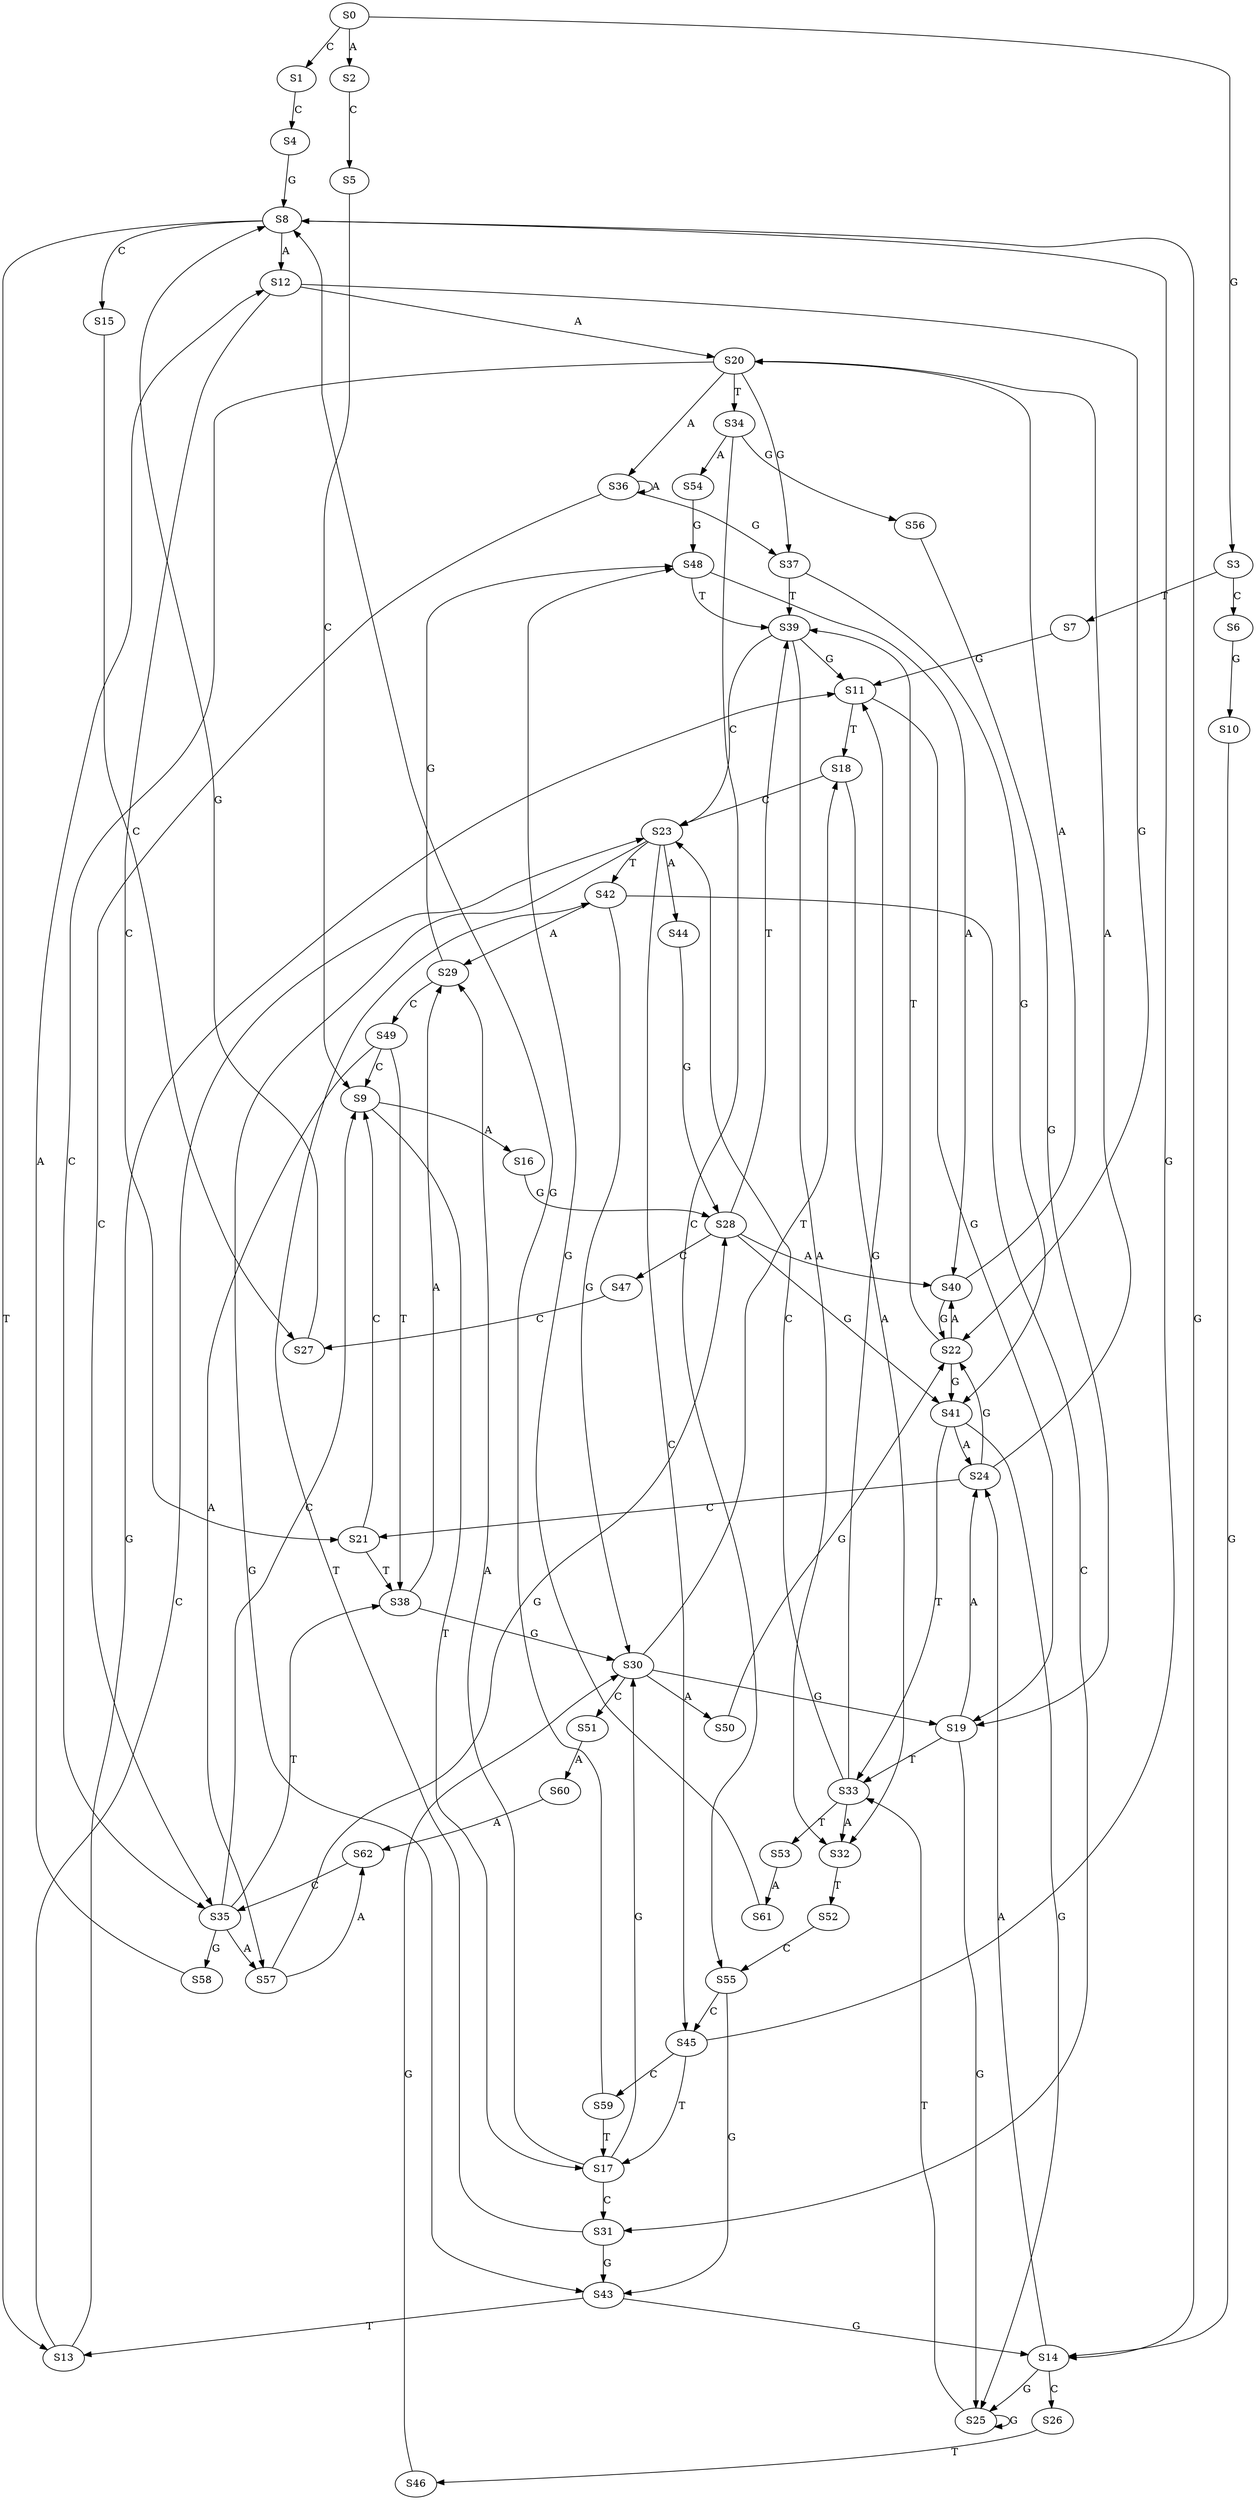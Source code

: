 strict digraph  {
	S0 -> S1 [ label = C ];
	S0 -> S2 [ label = A ];
	S0 -> S3 [ label = G ];
	S1 -> S4 [ label = C ];
	S2 -> S5 [ label = C ];
	S3 -> S6 [ label = C ];
	S3 -> S7 [ label = T ];
	S4 -> S8 [ label = G ];
	S5 -> S9 [ label = C ];
	S6 -> S10 [ label = G ];
	S7 -> S11 [ label = G ];
	S8 -> S12 [ label = A ];
	S8 -> S13 [ label = T ];
	S8 -> S14 [ label = G ];
	S8 -> S15 [ label = C ];
	S9 -> S16 [ label = A ];
	S9 -> S17 [ label = T ];
	S10 -> S14 [ label = G ];
	S11 -> S18 [ label = T ];
	S11 -> S19 [ label = G ];
	S12 -> S20 [ label = A ];
	S12 -> S21 [ label = C ];
	S12 -> S22 [ label = G ];
	S13 -> S23 [ label = C ];
	S13 -> S11 [ label = G ];
	S14 -> S24 [ label = A ];
	S14 -> S25 [ label = G ];
	S14 -> S26 [ label = C ];
	S15 -> S27 [ label = C ];
	S16 -> S28 [ label = G ];
	S17 -> S29 [ label = A ];
	S17 -> S30 [ label = G ];
	S17 -> S31 [ label = C ];
	S18 -> S23 [ label = C ];
	S18 -> S32 [ label = A ];
	S19 -> S33 [ label = T ];
	S19 -> S25 [ label = G ];
	S19 -> S24 [ label = A ];
	S20 -> S34 [ label = T ];
	S20 -> S35 [ label = C ];
	S20 -> S36 [ label = A ];
	S20 -> S37 [ label = G ];
	S21 -> S38 [ label = T ];
	S21 -> S9 [ label = C ];
	S22 -> S39 [ label = T ];
	S22 -> S40 [ label = A ];
	S22 -> S41 [ label = G ];
	S23 -> S42 [ label = T ];
	S23 -> S43 [ label = G ];
	S23 -> S44 [ label = A ];
	S23 -> S45 [ label = C ];
	S24 -> S20 [ label = A ];
	S24 -> S21 [ label = C ];
	S24 -> S22 [ label = G ];
	S25 -> S33 [ label = T ];
	S25 -> S25 [ label = G ];
	S26 -> S46 [ label = T ];
	S27 -> S8 [ label = G ];
	S28 -> S41 [ label = G ];
	S28 -> S39 [ label = T ];
	S28 -> S47 [ label = C ];
	S28 -> S40 [ label = A ];
	S29 -> S48 [ label = G ];
	S29 -> S49 [ label = C ];
	S30 -> S50 [ label = A ];
	S30 -> S18 [ label = T ];
	S30 -> S51 [ label = C ];
	S30 -> S19 [ label = G ];
	S31 -> S42 [ label = T ];
	S31 -> S43 [ label = G ];
	S32 -> S52 [ label = T ];
	S33 -> S32 [ label = A ];
	S33 -> S11 [ label = G ];
	S33 -> S23 [ label = C ];
	S33 -> S53 [ label = T ];
	S34 -> S54 [ label = A ];
	S34 -> S55 [ label = C ];
	S34 -> S56 [ label = G ];
	S35 -> S57 [ label = A ];
	S35 -> S58 [ label = G ];
	S35 -> S9 [ label = C ];
	S35 -> S38 [ label = T ];
	S36 -> S37 [ label = G ];
	S36 -> S35 [ label = C ];
	S36 -> S36 [ label = A ];
	S37 -> S39 [ label = T ];
	S37 -> S41 [ label = G ];
	S38 -> S29 [ label = A ];
	S38 -> S30 [ label = G ];
	S39 -> S32 [ label = A ];
	S39 -> S23 [ label = C ];
	S39 -> S11 [ label = G ];
	S40 -> S20 [ label = A ];
	S40 -> S22 [ label = G ];
	S41 -> S24 [ label = A ];
	S41 -> S33 [ label = T ];
	S41 -> S25 [ label = G ];
	S42 -> S30 [ label = G ];
	S42 -> S31 [ label = C ];
	S42 -> S29 [ label = A ];
	S43 -> S14 [ label = G ];
	S43 -> S13 [ label = T ];
	S44 -> S28 [ label = G ];
	S45 -> S59 [ label = C ];
	S45 -> S17 [ label = T ];
	S45 -> S8 [ label = G ];
	S46 -> S30 [ label = G ];
	S47 -> S27 [ label = C ];
	S48 -> S39 [ label = T ];
	S48 -> S40 [ label = A ];
	S49 -> S9 [ label = C ];
	S49 -> S38 [ label = T ];
	S49 -> S57 [ label = A ];
	S50 -> S22 [ label = G ];
	S51 -> S60 [ label = A ];
	S52 -> S55 [ label = C ];
	S53 -> S61 [ label = A ];
	S54 -> S48 [ label = G ];
	S55 -> S45 [ label = C ];
	S55 -> S43 [ label = G ];
	S56 -> S19 [ label = G ];
	S57 -> S28 [ label = G ];
	S57 -> S62 [ label = A ];
	S58 -> S12 [ label = A ];
	S59 -> S8 [ label = G ];
	S59 -> S17 [ label = T ];
	S60 -> S62 [ label = A ];
	S61 -> S48 [ label = G ];
	S62 -> S35 [ label = C ];
}
